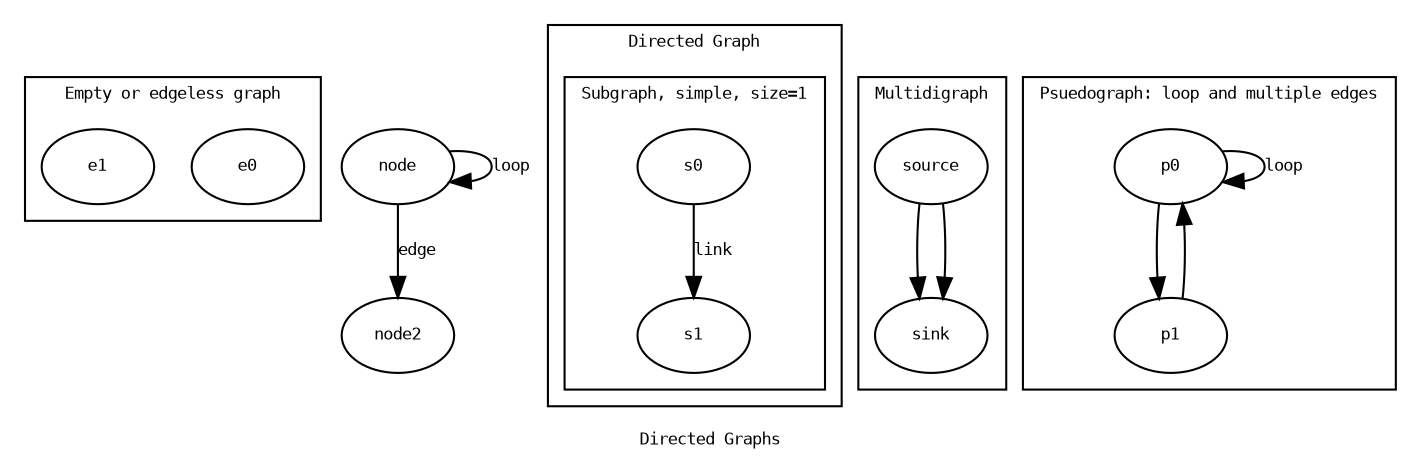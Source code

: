 
digraph G {
  label="Directed Graphs"
  nodesep="1.5"
  graph[fontname="Monospace",fontsize="8",nodesep="0.25"]
  node [fontname="Monospace",fontsize="8",margin="0.1"]
  edge [fontname="Monospace",fontsize="8"]

  subgraph clusterN {
    label="null graph"
  }

  subgraph clusterE {
    label="Empty or edgeless graph"
    e0
    e1
  }

  "node"
  "node" -> "node" [label="loop"]
  "node" -> "node2" [label="edge"]

  subgraph clusterS {
    label="Directed Graph"
    subgraph clusterS2 {
      label="Subgraph, simple, size=1"
      s0 -> s1 [label="link"]
    }
  }

  subgraph clusterM {
    label="Multidigraph"
    source -> sink
    source -> sink
  }

  subgraph clusterP {
    label="Psuedograph: loop and multiple edges"
    p0 -> p0 [label="loop"]
    p0 -> p1
    p1 -> p0
  }

}

